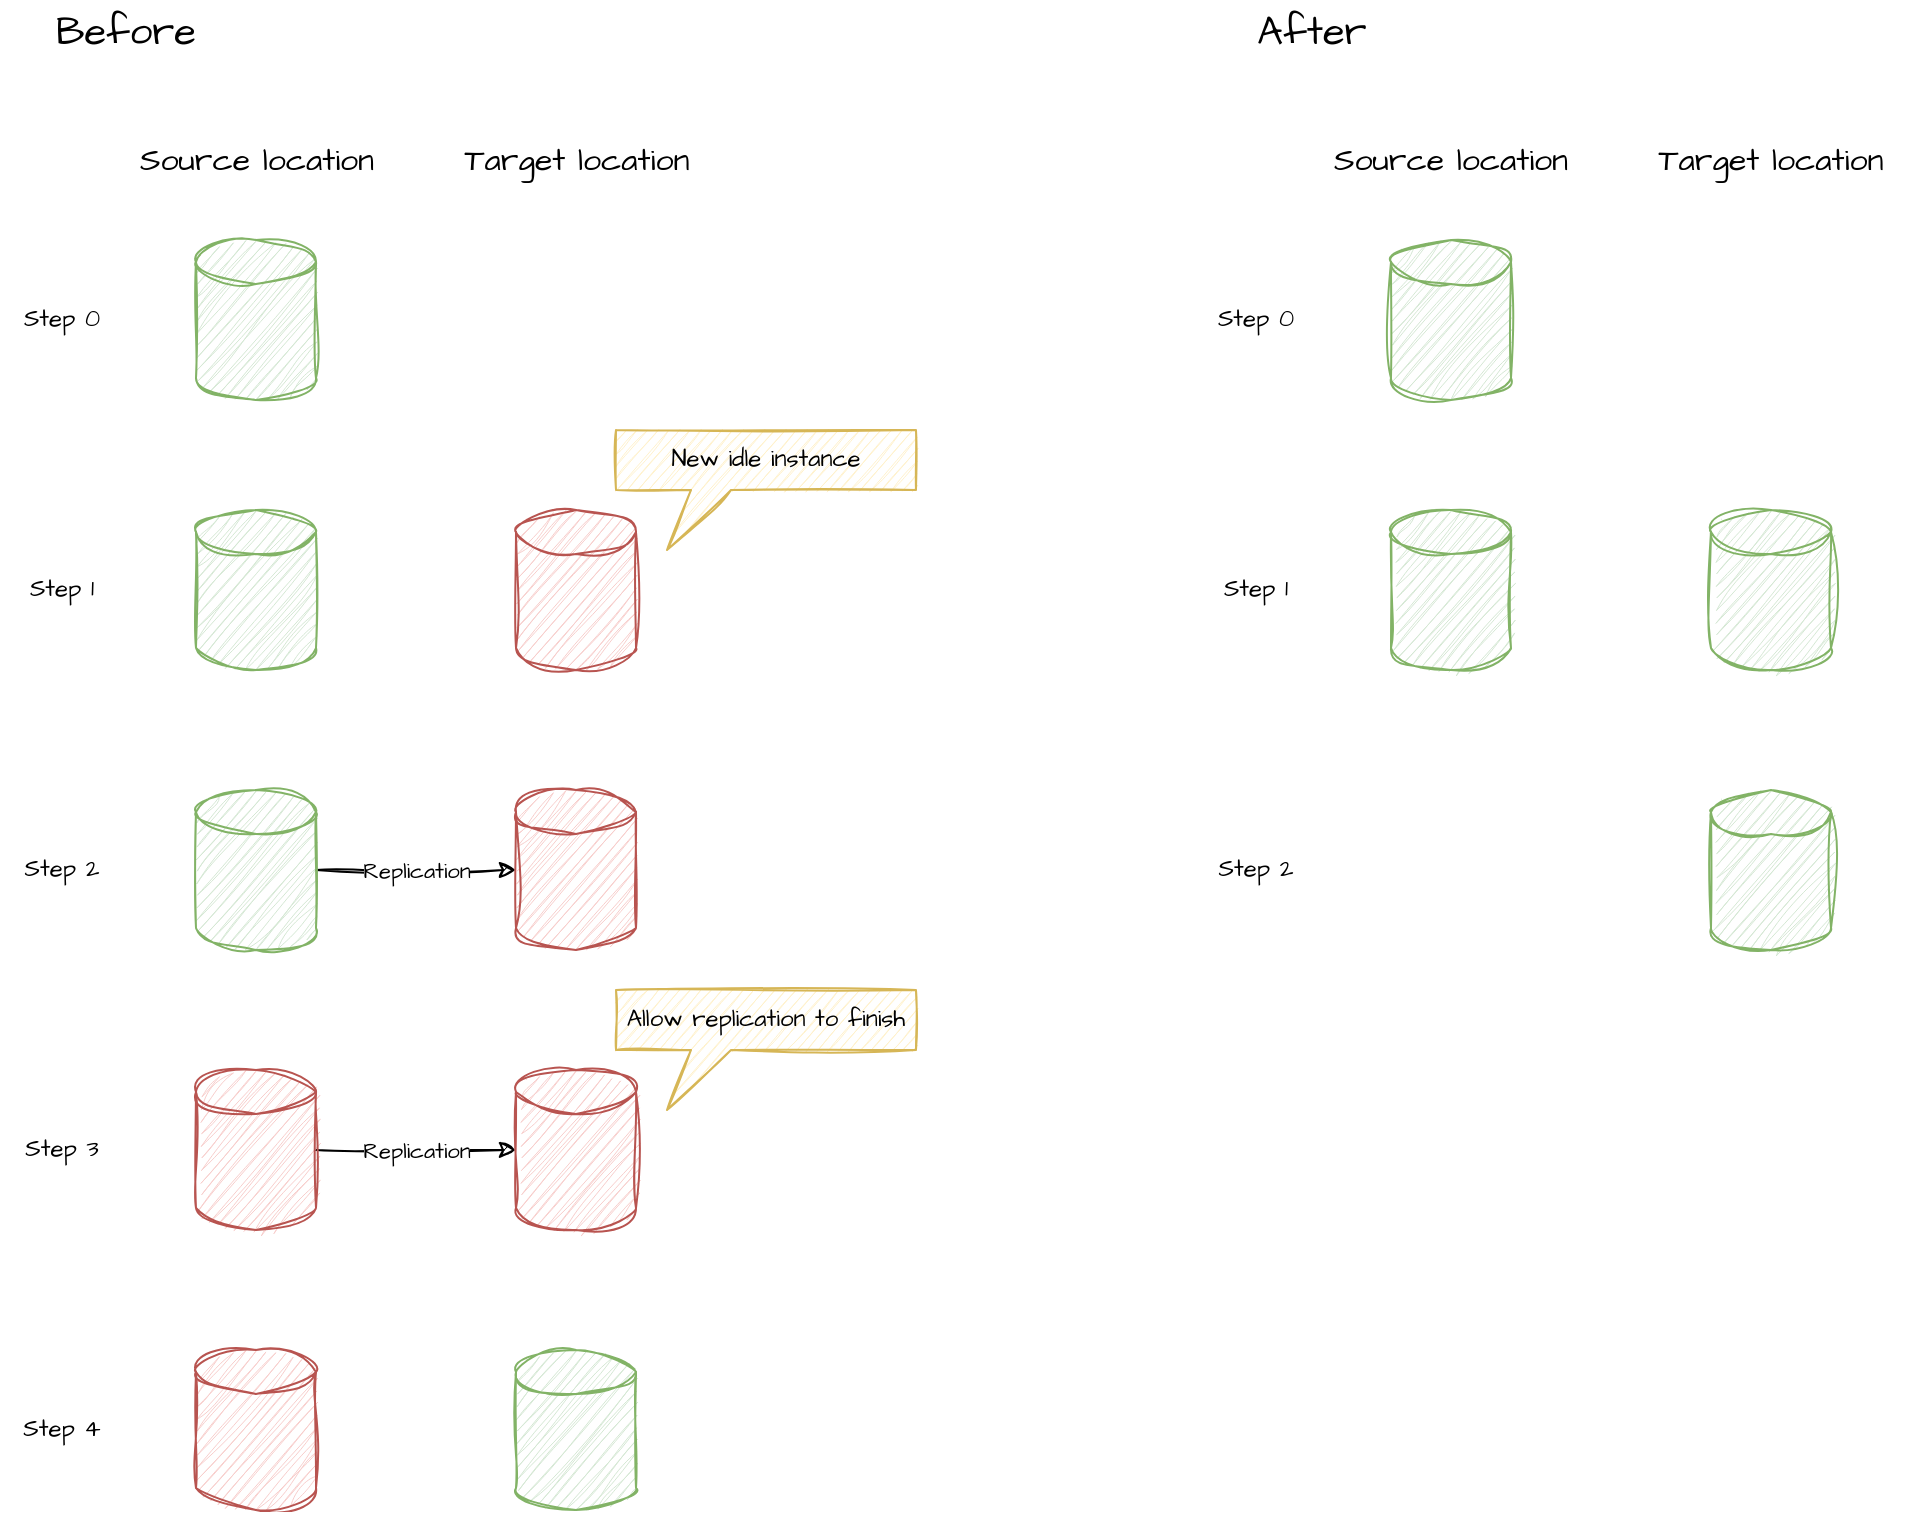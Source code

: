 <mxfile>
    <diagram id="1aLs1Q0F175GSic-2CEL" name="Page-1">
        <mxGraphModel dx="1163" dy="862" grid="0" gridSize="10" guides="1" tooltips="1" connect="1" arrows="1" fold="1" page="0" pageScale="1" pageWidth="827" pageHeight="1169" math="0" shadow="0">
            <root>
                <mxCell id="0"/>
                <mxCell id="1" parent="0"/>
                <mxCell id="6" value="Before" style="text;html=1;strokeColor=none;fillColor=none;align=center;verticalAlign=middle;whiteSpace=wrap;rounded=0;sketch=1;fontFamily=Architects Daughter;fontSource=https%3A%2F%2Ffonts.googleapis.com%2Fcss%3Ffamily%3DArchitects%2BDaughter;fontSize=20;" parent="1" vertex="1">
                    <mxGeometry x="40" y="40" width="90" height="30" as="geometry"/>
                </mxCell>
                <mxCell id="16" value="" style="shape=cylinder3;whiteSpace=wrap;html=1;boundedLbl=1;backgroundOutline=1;size=11;fillColor=#d5e8d4;sketch=1;curveFitting=1;jiggle=2;strokeColor=#82b366;" parent="1" vertex="1">
                    <mxGeometry x="120" y="160" width="60" height="80" as="geometry"/>
                </mxCell>
                <mxCell id="17" value="Step 0" style="text;html=1;strokeColor=none;fillColor=none;align=center;verticalAlign=middle;whiteSpace=wrap;rounded=0;sketch=1;fontFamily=Architects Daughter;fontSource=https%3A%2F%2Ffonts.googleapis.com%2Fcss%3Ffamily%3DArchitects%2BDaughter;" parent="1" vertex="1">
                    <mxGeometry x="22.5" y="185" width="60" height="30" as="geometry"/>
                </mxCell>
                <mxCell id="18" value="" style="shape=cylinder3;whiteSpace=wrap;html=1;boundedLbl=1;backgroundOutline=1;size=11;fillColor=#d5e8d4;sketch=1;curveFitting=1;jiggle=2;strokeColor=#82b366;" parent="1" vertex="1">
                    <mxGeometry x="120" y="295" width="60" height="80" as="geometry"/>
                </mxCell>
                <mxCell id="19" value="Step 1" style="text;html=1;strokeColor=none;fillColor=none;align=center;verticalAlign=middle;whiteSpace=wrap;rounded=0;sketch=1;fontFamily=Architects Daughter;fontSource=https%3A%2F%2Ffonts.googleapis.com%2Fcss%3Ffamily%3DArchitects%2BDaughter;" parent="1" vertex="1">
                    <mxGeometry x="22.5" y="320" width="60" height="30" as="geometry"/>
                </mxCell>
                <mxCell id="20" value="" style="shape=cylinder3;whiteSpace=wrap;html=1;boundedLbl=1;backgroundOutline=1;size=11;fillColor=#f8cecc;sketch=1;curveFitting=1;jiggle=2;strokeColor=#b85450;" parent="1" vertex="1">
                    <mxGeometry x="280" y="295" width="60" height="80" as="geometry"/>
                </mxCell>
                <mxCell id="24" value="Replication" style="edgeStyle=none;html=1;entryX=0;entryY=0.5;entryDx=0;entryDy=0;entryPerimeter=0;fontFamily=Architects Daughter;fontSource=https%3A%2F%2Ffonts.googleapis.com%2Fcss%3Ffamily%3DArchitects%2BDaughter;sketch=1;curveFitting=1;jiggle=2;" parent="1" source="21" target="23" edge="1">
                    <mxGeometry relative="1" as="geometry"/>
                </mxCell>
                <mxCell id="21" value="" style="shape=cylinder3;whiteSpace=wrap;html=1;boundedLbl=1;backgroundOutline=1;size=11;fillColor=#d5e8d4;sketch=1;curveFitting=1;jiggle=2;strokeColor=#82b366;" parent="1" vertex="1">
                    <mxGeometry x="120" y="435" width="60" height="80" as="geometry"/>
                </mxCell>
                <mxCell id="22" value="Step 2" style="text;html=1;strokeColor=none;fillColor=none;align=center;verticalAlign=middle;whiteSpace=wrap;rounded=0;sketch=1;fontFamily=Architects Daughter;fontSource=https%3A%2F%2Ffonts.googleapis.com%2Fcss%3Ffamily%3DArchitects%2BDaughter;" parent="1" vertex="1">
                    <mxGeometry x="22.5" y="460" width="60" height="30" as="geometry"/>
                </mxCell>
                <mxCell id="23" value="" style="shape=cylinder3;whiteSpace=wrap;html=1;boundedLbl=1;backgroundOutline=1;size=11;fillColor=#f8cecc;sketch=1;curveFitting=1;jiggle=2;strokeColor=#b85450;" parent="1" vertex="1">
                    <mxGeometry x="280" y="435" width="60" height="80" as="geometry"/>
                </mxCell>
                <mxCell id="25" value="Replication" style="edgeStyle=none;html=1;entryX=0;entryY=0.5;entryDx=0;entryDy=0;entryPerimeter=0;fontFamily=Architects Daughter;fontSource=https%3A%2F%2Ffonts.googleapis.com%2Fcss%3Ffamily%3DArchitects%2BDaughter;sketch=1;curveFitting=1;jiggle=2;" parent="1" source="26" target="28" edge="1">
                    <mxGeometry relative="1" as="geometry">
                        <mxPoint as="offset"/>
                    </mxGeometry>
                </mxCell>
                <mxCell id="26" value="" style="shape=cylinder3;whiteSpace=wrap;html=1;boundedLbl=1;backgroundOutline=1;size=11;fillColor=#f8cecc;sketch=1;curveFitting=1;jiggle=2;strokeColor=#b85450;" parent="1" vertex="1">
                    <mxGeometry x="120" y="575" width="60" height="80" as="geometry"/>
                </mxCell>
                <mxCell id="27" value="Step 3" style="text;html=1;strokeColor=none;fillColor=none;align=center;verticalAlign=middle;whiteSpace=wrap;rounded=0;sketch=1;fontFamily=Architects Daughter;fontSource=https%3A%2F%2Ffonts.googleapis.com%2Fcss%3Ffamily%3DArchitects%2BDaughter;" parent="1" vertex="1">
                    <mxGeometry x="22.5" y="600" width="60" height="30" as="geometry"/>
                </mxCell>
                <mxCell id="28" value="" style="shape=cylinder3;whiteSpace=wrap;html=1;boundedLbl=1;backgroundOutline=1;size=11;fillColor=#f8cecc;sketch=1;curveFitting=1;jiggle=2;strokeColor=#b85450;" parent="1" vertex="1">
                    <mxGeometry x="280" y="575" width="60" height="80" as="geometry"/>
                </mxCell>
                <mxCell id="30" value="" style="shape=cylinder3;whiteSpace=wrap;html=1;boundedLbl=1;backgroundOutline=1;size=11;fillColor=#f8cecc;sketch=1;curveFitting=1;jiggle=2;strokeColor=#b85450;" parent="1" vertex="1">
                    <mxGeometry x="120" y="715" width="60" height="80" as="geometry"/>
                </mxCell>
                <mxCell id="31" value="Step 4" style="text;html=1;strokeColor=none;fillColor=none;align=center;verticalAlign=middle;whiteSpace=wrap;rounded=0;sketch=1;fontFamily=Architects Daughter;fontSource=https%3A%2F%2Ffonts.googleapis.com%2Fcss%3Ffamily%3DArchitects%2BDaughter;" parent="1" vertex="1">
                    <mxGeometry x="22.5" y="740" width="60" height="30" as="geometry"/>
                </mxCell>
                <mxCell id="32" value="" style="shape=cylinder3;whiteSpace=wrap;html=1;boundedLbl=1;backgroundOutline=1;size=11;fillColor=#d5e8d4;sketch=1;curveFitting=1;jiggle=2;strokeColor=#82b366;" parent="1" vertex="1">
                    <mxGeometry x="280" y="715" width="60" height="80" as="geometry"/>
                </mxCell>
                <mxCell id="33" value="After" style="text;html=1;strokeColor=none;fillColor=none;align=center;verticalAlign=middle;whiteSpace=wrap;rounded=0;sketch=1;fontFamily=Architects Daughter;fontSource=https%3A%2F%2Ffonts.googleapis.com%2Fcss%3Ffamily%3DArchitects%2BDaughter;fontSize=20;" parent="1" vertex="1">
                    <mxGeometry x="637.5" y="40" width="80" height="30" as="geometry"/>
                </mxCell>
                <mxCell id="34" value="" style="shape=cylinder3;whiteSpace=wrap;html=1;boundedLbl=1;backgroundOutline=1;size=11;fillColor=#d5e8d4;sketch=1;curveFitting=1;jiggle=2;strokeColor=#82b366;" parent="1" vertex="1">
                    <mxGeometry x="717.5" y="160" width="60" height="80" as="geometry"/>
                </mxCell>
                <mxCell id="35" value="Step 0" style="text;html=1;strokeColor=none;fillColor=none;align=center;verticalAlign=middle;whiteSpace=wrap;rounded=0;sketch=1;fontFamily=Architects Daughter;fontSource=https%3A%2F%2Ffonts.googleapis.com%2Fcss%3Ffamily%3DArchitects%2BDaughter;" parent="1" vertex="1">
                    <mxGeometry x="620" y="185" width="60" height="30" as="geometry"/>
                </mxCell>
                <mxCell id="36" value="" style="shape=cylinder3;whiteSpace=wrap;html=1;boundedLbl=1;backgroundOutline=1;size=11;fillColor=#d5e8d4;sketch=1;curveFitting=1;jiggle=2;strokeColor=#82b366;" parent="1" vertex="1">
                    <mxGeometry x="717.5" y="295" width="60" height="80" as="geometry"/>
                </mxCell>
                <mxCell id="37" value="Step 1" style="text;html=1;strokeColor=none;fillColor=none;align=center;verticalAlign=middle;whiteSpace=wrap;rounded=0;sketch=1;fontFamily=Architects Daughter;fontSource=https%3A%2F%2Ffonts.googleapis.com%2Fcss%3Ffamily%3DArchitects%2BDaughter;" parent="1" vertex="1">
                    <mxGeometry x="620" y="320" width="60" height="30" as="geometry"/>
                </mxCell>
                <mxCell id="38" value="" style="shape=cylinder3;whiteSpace=wrap;html=1;boundedLbl=1;backgroundOutline=1;size=11;fillColor=#d5e8d4;sketch=1;curveFitting=1;jiggle=2;strokeColor=#82b366;" parent="1" vertex="1">
                    <mxGeometry x="877.5" y="295" width="60" height="80" as="geometry"/>
                </mxCell>
                <mxCell id="40" value="Step 2" style="text;html=1;strokeColor=none;fillColor=none;align=center;verticalAlign=middle;whiteSpace=wrap;rounded=0;sketch=1;fontFamily=Architects Daughter;fontSource=https%3A%2F%2Ffonts.googleapis.com%2Fcss%3Ffamily%3DArchitects%2BDaughter;" parent="1" vertex="1">
                    <mxGeometry x="620" y="460" width="60" height="30" as="geometry"/>
                </mxCell>
                <mxCell id="41" value="" style="shape=cylinder3;whiteSpace=wrap;html=1;boundedLbl=1;backgroundOutline=1;size=11;fillColor=#d5e8d4;sketch=1;curveFitting=1;jiggle=2;strokeColor=#82b366;" parent="1" vertex="1">
                    <mxGeometry x="877.5" y="435" width="60" height="80" as="geometry"/>
                </mxCell>
                <mxCell id="42" value="New idle instance" style="shape=callout;whiteSpace=wrap;html=1;perimeter=calloutPerimeter;sketch=1;fontFamily=Architects Daughter;fontSource=https%3A%2F%2Ffonts.googleapis.com%2Fcss%3Ffamily%3DArchitects%2BDaughter;fillColor=#fff2cc;strokeColor=#d6b656;size=30;position=0.25;position2=0.17;" parent="1" vertex="1">
                    <mxGeometry x="330" y="255" width="150" height="60" as="geometry"/>
                </mxCell>
                <mxCell id="44" value="Allow replication to finish" style="shape=callout;whiteSpace=wrap;html=1;perimeter=calloutPerimeter;sketch=1;fontFamily=Architects Daughter;fontSource=https%3A%2F%2Ffonts.googleapis.com%2Fcss%3Ffamily%3DArchitects%2BDaughter;fillColor=#fff2cc;strokeColor=#d6b656;size=30;position=0.25;position2=0.17;" parent="1" vertex="1">
                    <mxGeometry x="330" y="535" width="150" height="60" as="geometry"/>
                </mxCell>
                <mxCell id="45" value="Source location" style="text;html=1;strokeColor=none;fillColor=none;align=center;verticalAlign=middle;whiteSpace=wrap;rounded=0;sketch=1;fontFamily=Architects Daughter;fontSource=https%3A%2F%2Ffonts.googleapis.com%2Fcss%3Ffamily%3DArchitects%2BDaughter;fontSize=16;" vertex="1" parent="1">
                    <mxGeometry x="82.5" y="105" width="135" height="30" as="geometry"/>
                </mxCell>
                <mxCell id="46" value="Target location" style="text;html=1;strokeColor=none;fillColor=none;align=center;verticalAlign=middle;whiteSpace=wrap;rounded=0;sketch=1;fontFamily=Architects Daughter;fontSource=https%3A%2F%2Ffonts.googleapis.com%2Fcss%3Ffamily%3DArchitects%2BDaughter;fontSize=16;" vertex="1" parent="1">
                    <mxGeometry x="242.5" y="105" width="135" height="30" as="geometry"/>
                </mxCell>
                <mxCell id="47" value="Source location" style="text;html=1;strokeColor=none;fillColor=none;align=center;verticalAlign=middle;whiteSpace=wrap;rounded=0;sketch=1;fontFamily=Architects Daughter;fontSource=https%3A%2F%2Ffonts.googleapis.com%2Fcss%3Ffamily%3DArchitects%2BDaughter;fontSize=16;" vertex="1" parent="1">
                    <mxGeometry x="680" y="105" width="135" height="30" as="geometry"/>
                </mxCell>
                <mxCell id="48" value="Target location" style="text;html=1;strokeColor=none;fillColor=none;align=center;verticalAlign=middle;whiteSpace=wrap;rounded=0;sketch=1;fontFamily=Architects Daughter;fontSource=https%3A%2F%2Ffonts.googleapis.com%2Fcss%3Ffamily%3DArchitects%2BDaughter;fontSize=16;" vertex="1" parent="1">
                    <mxGeometry x="840" y="105" width="135" height="30" as="geometry"/>
                </mxCell>
            </root>
        </mxGraphModel>
    </diagram>
</mxfile>